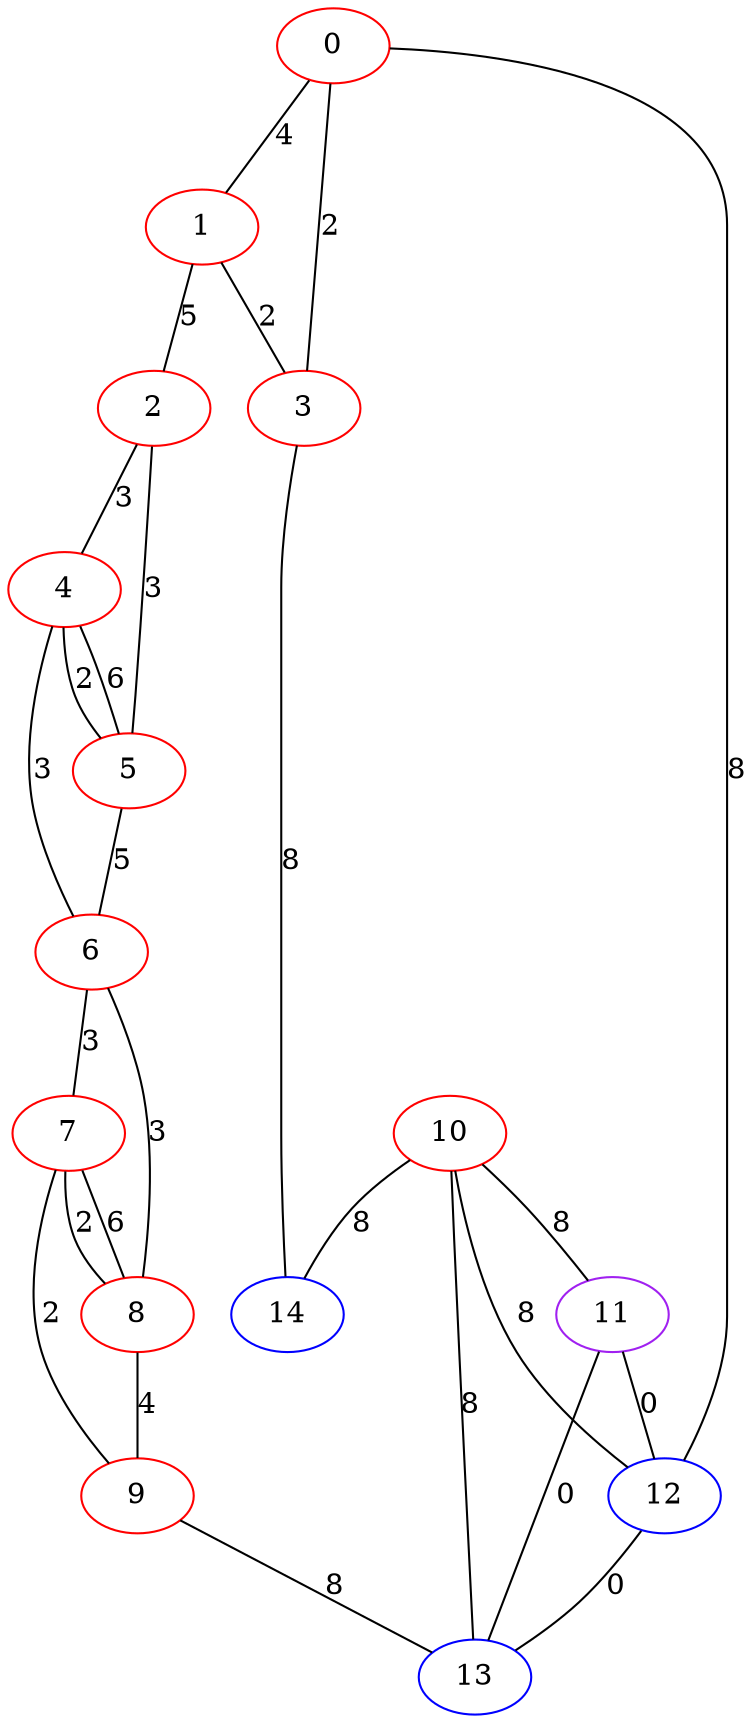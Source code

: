 graph "" {
0 [color=red, weight=1];
1 [color=red, weight=1];
2 [color=red, weight=1];
3 [color=red, weight=1];
4 [color=red, weight=1];
5 [color=red, weight=1];
6 [color=red, weight=1];
7 [color=red, weight=1];
8 [color=red, weight=1];
9 [color=red, weight=1];
10 [color=red, weight=1];
11 [color=purple, weight=4];
12 [color=blue, weight=3];
13 [color=blue, weight=3];
14 [color=blue, weight=3];
0 -- 1  [key=0, label=4];
0 -- 3  [key=0, label=2];
0 -- 12  [key=0, label=8];
1 -- 2  [key=0, label=5];
1 -- 3  [key=0, label=2];
2 -- 4  [key=0, label=3];
2 -- 5  [key=0, label=3];
3 -- 14  [key=0, label=8];
4 -- 5  [key=0, label=2];
4 -- 5  [key=1, label=6];
4 -- 6  [key=0, label=3];
5 -- 6  [key=0, label=5];
6 -- 8  [key=0, label=3];
6 -- 7  [key=0, label=3];
7 -- 8  [key=0, label=2];
7 -- 8  [key=1, label=6];
7 -- 9  [key=0, label=2];
8 -- 9  [key=0, label=4];
9 -- 13  [key=0, label=8];
10 -- 11  [key=0, label=8];
10 -- 12  [key=0, label=8];
10 -- 13  [key=0, label=8];
10 -- 14  [key=0, label=8];
11 -- 12  [key=0, label=0];
11 -- 13  [key=0, label=0];
12 -- 13  [key=0, label=0];
}
